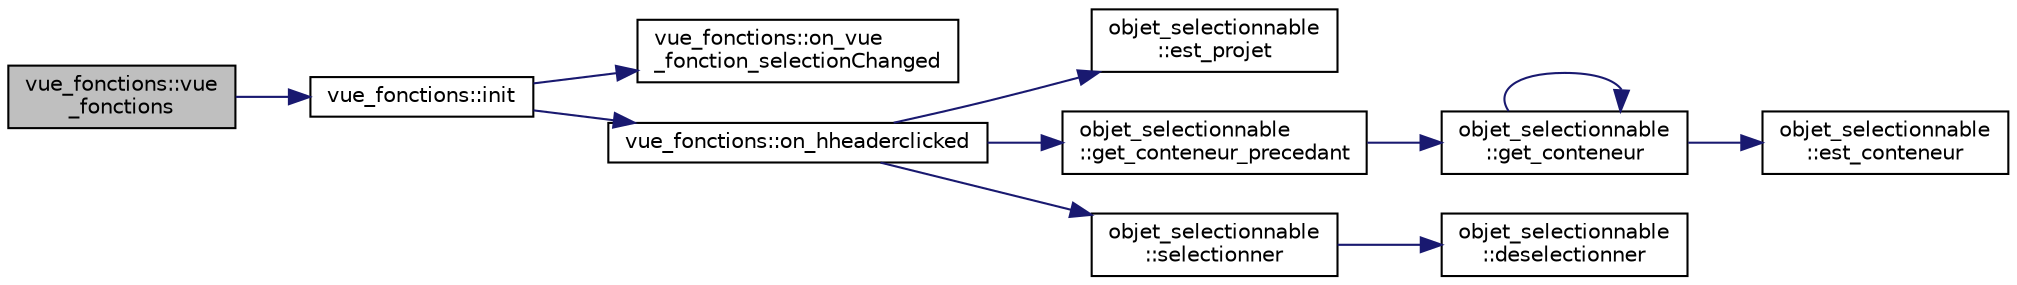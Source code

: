 digraph "vue_fonctions::vue_fonctions"
{
  edge [fontname="Helvetica",fontsize="10",labelfontname="Helvetica",labelfontsize="10"];
  node [fontname="Helvetica",fontsize="10",shape=record];
  rankdir="LR";
  Node0 [label="vue_fonctions::vue\l_fonctions",height=0.2,width=0.4,color="black", fillcolor="grey75", style="filled", fontcolor="black"];
  Node0 -> Node1 [color="midnightblue",fontsize="10",style="solid",fontname="Helvetica"];
  Node1 [label="vue_fonctions::init",height=0.2,width=0.4,color="black", fillcolor="white", style="filled",URL="$classvue__fonctions.html#a63ec4e7b53f342f1ac927f1a87306bb0"];
  Node1 -> Node2 [color="midnightblue",fontsize="10",style="solid",fontname="Helvetica"];
  Node2 [label="vue_fonctions::on_vue\l_fonction_selectionChanged",height=0.2,width=0.4,color="black", fillcolor="white", style="filled",URL="$classvue__fonctions.html#a1adefc61d0266d90bccfd7792edcd60c",tooltip="La sélection de la vue_fonction change. "];
  Node1 -> Node3 [color="midnightblue",fontsize="10",style="solid",fontname="Helvetica"];
  Node3 [label="vue_fonctions::on_hheaderclicked",height=0.2,width=0.4,color="black", fillcolor="white", style="filled",URL="$classvue__fonctions.html#a5f07913d632b87b2165ddb7221417189"];
  Node3 -> Node4 [color="midnightblue",fontsize="10",style="solid",fontname="Helvetica"];
  Node4 [label="objet_selectionnable\l::est_projet",height=0.2,width=0.4,color="black", fillcolor="white", style="filled",URL="$classobjet__selectionnable.html#a49ea1a29523e46f099896477a2b43eaa"];
  Node3 -> Node5 [color="midnightblue",fontsize="10",style="solid",fontname="Helvetica"];
  Node5 [label="objet_selectionnable\l::get_conteneur_precedant",height=0.2,width=0.4,color="black", fillcolor="white", style="filled",URL="$classobjet__selectionnable.html#a6f00a6275b09a11fb43316144e2d4b86"];
  Node5 -> Node6 [color="midnightblue",fontsize="10",style="solid",fontname="Helvetica"];
  Node6 [label="objet_selectionnable\l::get_conteneur",height=0.2,width=0.4,color="black", fillcolor="white", style="filled",URL="$classobjet__selectionnable.html#ab809d020155b7fec48ff3adbe15c9b65"];
  Node6 -> Node7 [color="midnightblue",fontsize="10",style="solid",fontname="Helvetica"];
  Node7 [label="objet_selectionnable\l::est_conteneur",height=0.2,width=0.4,color="black", fillcolor="white", style="filled",URL="$classobjet__selectionnable.html#a2c6b5b342b5f3a9f48893f793f935e0f"];
  Node6 -> Node6 [color="midnightblue",fontsize="10",style="solid",fontname="Helvetica"];
  Node3 -> Node8 [color="midnightblue",fontsize="10",style="solid",fontname="Helvetica"];
  Node8 [label="objet_selectionnable\l::selectionner",height=0.2,width=0.4,color="black", fillcolor="white", style="filled",URL="$classobjet__selectionnable.html#a645da22be6e3f8747086da238e788fb9"];
  Node8 -> Node9 [color="midnightblue",fontsize="10",style="solid",fontname="Helvetica"];
  Node9 [label="objet_selectionnable\l::deselectionner",height=0.2,width=0.4,color="black", fillcolor="white", style="filled",URL="$classobjet__selectionnable.html#a555085da89b30b07349064bb54a26138"];
}
